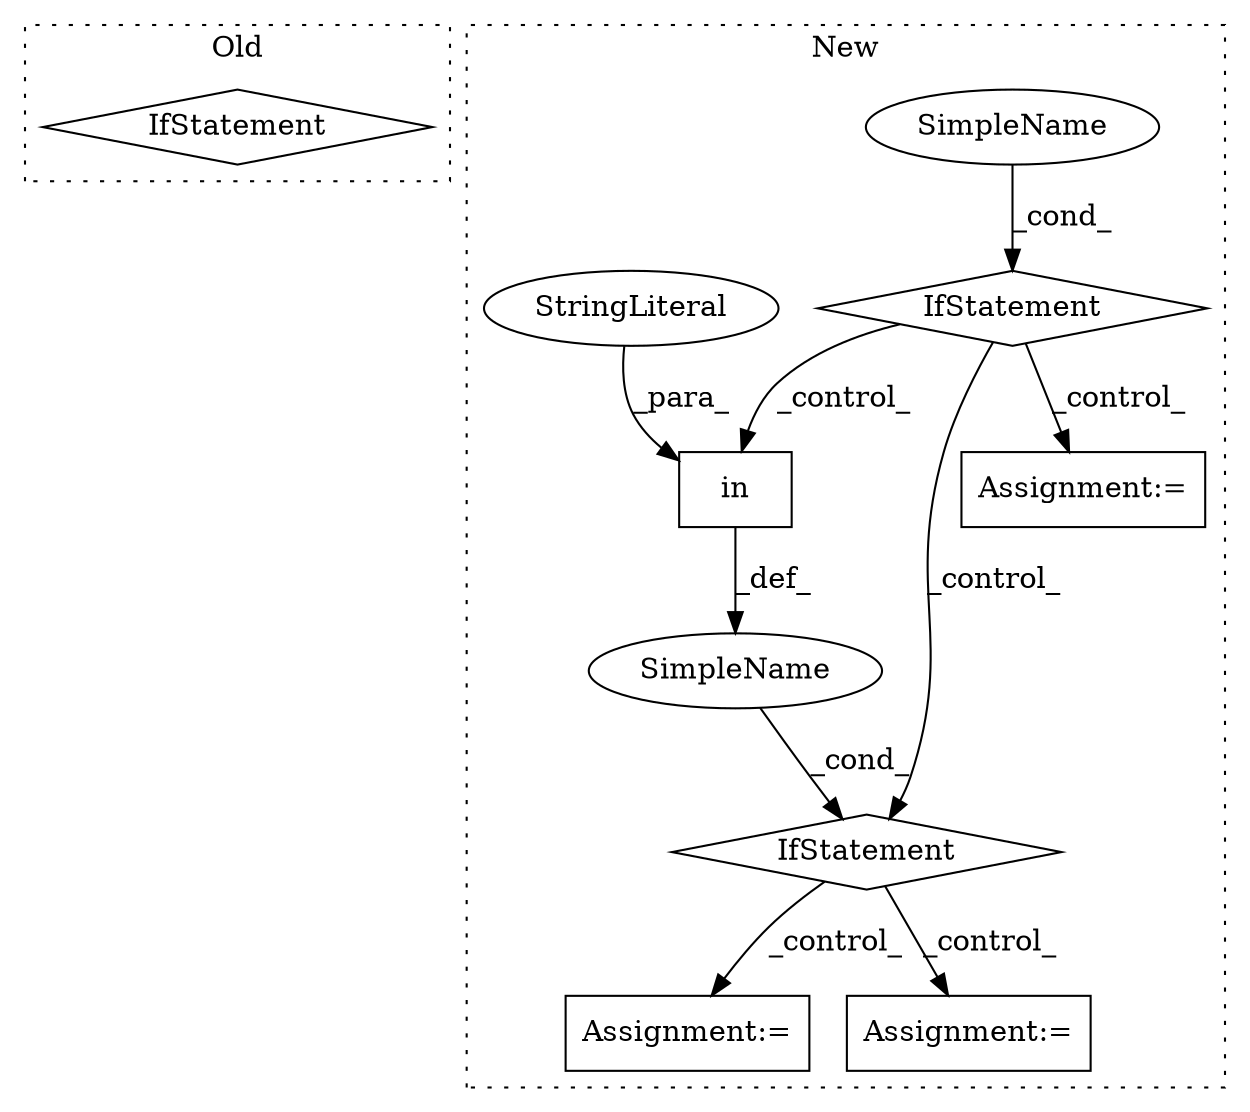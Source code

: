 digraph G {
subgraph cluster0 {
1 [label="IfStatement" a="25" s="561" l="3" shape="diamond"];
label = "Old";
style="dotted";
}
subgraph cluster1 {
2 [label="in" a="105" s="687" l="13" shape="box"];
3 [label="IfStatement" a="25" s="677,700" l="10,2" shape="diamond"];
4 [label="Assignment:=" a="7" s="906" l="1" shape="box"];
5 [label="SimpleName" a="42" s="" l="" shape="ellipse"];
6 [label="SimpleName" a="42" s="" l="" shape="ellipse"];
7 [label="IfStatement" a="25" s="516,572" l="4,2" shape="diamond"];
8 [label="Assignment:=" a="7" s="718" l="1" shape="box"];
9 [label="Assignment:=" a="7" s="590" l="1" shape="box"];
10 [label="StringLiteral" a="45" s="687" l="4" shape="ellipse"];
label = "New";
style="dotted";
}
2 -> 5 [label="_def_"];
3 -> 8 [label="_control_"];
3 -> 4 [label="_control_"];
5 -> 3 [label="_cond_"];
6 -> 7 [label="_cond_"];
7 -> 2 [label="_control_"];
7 -> 3 [label="_control_"];
7 -> 9 [label="_control_"];
10 -> 2 [label="_para_"];
}